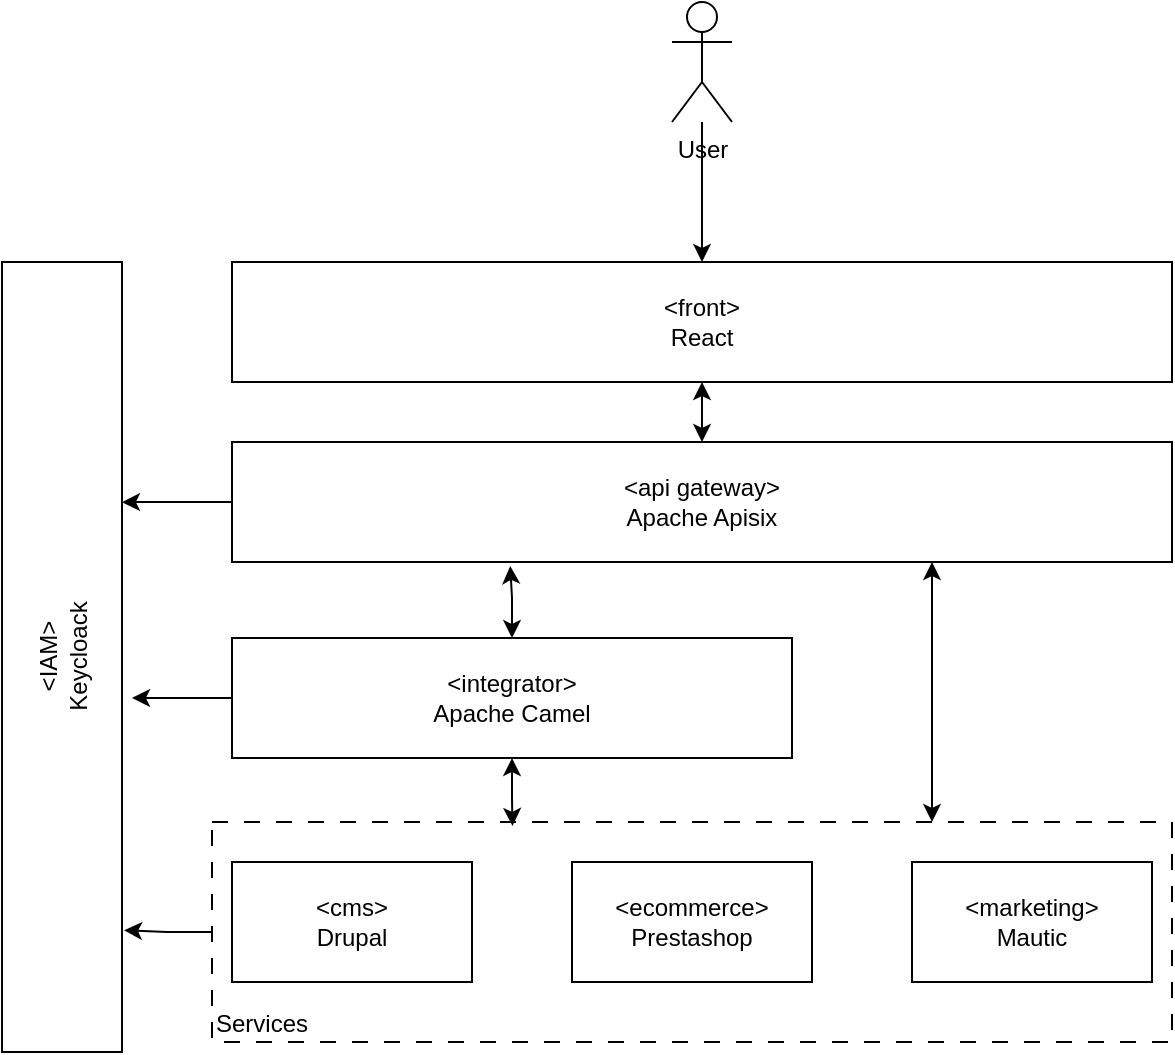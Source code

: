 <mxfile>
    <diagram name="Page-1" id="RNsy6MD_wa4XsIEnLjgW">
        <mxGraphModel dx="705" dy="330" grid="1" gridSize="10" guides="1" tooltips="1" connect="1" arrows="1" fold="1" page="1" pageScale="1" pageWidth="1654" pageHeight="1169" math="0" shadow="0">
            <root>
                <mxCell id="0"/>
                <mxCell id="1" parent="0"/>
                <mxCell id="3GARg9OZ9SZcJMrhQWg2-7" value="Services" style="rounded=0;whiteSpace=wrap;html=1;dashed=1;dashPattern=8 8;align=left;verticalAlign=bottom;" parent="1" vertex="1">
                    <mxGeometry x="290" y="610" width="480" height="110" as="geometry"/>
                </mxCell>
                <mxCell id="3GARg9OZ9SZcJMrhQWg2-2" value="&amp;lt;cms&amp;gt;&lt;br&gt;Drupal" style="rounded=0;whiteSpace=wrap;html=1;" parent="1" vertex="1">
                    <mxGeometry x="300" y="630" width="120" height="60" as="geometry"/>
                </mxCell>
                <mxCell id="3GARg9OZ9SZcJMrhQWg2-3" value="&amp;lt;ecommerce&amp;gt;&lt;br&gt;Prestashop" style="rounded=0;whiteSpace=wrap;html=1;" parent="1" vertex="1">
                    <mxGeometry x="470" y="630" width="120" height="60" as="geometry"/>
                </mxCell>
                <mxCell id="3GARg9OZ9SZcJMrhQWg2-5" value="&amp;lt;marketing&amp;gt;&lt;br&gt;Mautic" style="rounded=0;whiteSpace=wrap;html=1;" parent="1" vertex="1">
                    <mxGeometry x="640" y="630" width="120" height="60" as="geometry"/>
                </mxCell>
                <mxCell id="3GARg9OZ9SZcJMrhQWg2-12" value="" style="edgeStyle=orthogonalEdgeStyle;rounded=0;orthogonalLoop=1;jettySize=auto;html=1;startArrow=classic;startFill=1;" parent="1" source="3GARg9OZ9SZcJMrhQWg2-6" target="3GARg9OZ9SZcJMrhQWg2-7" edge="1">
                    <mxGeometry relative="1" as="geometry">
                        <Array as="points">
                            <mxPoint x="650" y="570"/>
                            <mxPoint x="650" y="570"/>
                        </Array>
                    </mxGeometry>
                </mxCell>
                <mxCell id="3GARg9OZ9SZcJMrhQWg2-6" value="&amp;lt;api gateway&amp;gt;&lt;br&gt;Apache Apisix" style="rounded=0;whiteSpace=wrap;html=1;" parent="1" vertex="1">
                    <mxGeometry x="300" y="420" width="470" height="60" as="geometry"/>
                </mxCell>
                <mxCell id="3GARg9OZ9SZcJMrhQWg2-8" value="&amp;lt;IAM&amp;gt;&lt;br&gt;Keycloack" style="rounded=0;whiteSpace=wrap;html=1;rotation=-90;" parent="1" vertex="1">
                    <mxGeometry x="17.5" y="497.5" width="395" height="60" as="geometry"/>
                </mxCell>
                <mxCell id="dWw5zkkJfIuGxFYLn_9A-6" style="edgeStyle=orthogonalEdgeStyle;rounded=0;orthogonalLoop=1;jettySize=auto;html=1;" parent="1" source="3GARg9OZ9SZcJMrhQWg2-9" edge="1">
                    <mxGeometry relative="1" as="geometry">
                        <mxPoint x="250" y="548" as="targetPoint"/>
                    </mxGeometry>
                </mxCell>
                <mxCell id="3GARg9OZ9SZcJMrhQWg2-9" value="&amp;lt;integrator&amp;gt;&lt;br&gt;Apache Camel" style="rounded=0;whiteSpace=wrap;html=1;" parent="1" vertex="1">
                    <mxGeometry x="300" y="518" width="280" height="60" as="geometry"/>
                </mxCell>
                <mxCell id="3GARg9OZ9SZcJMrhQWg2-11" value="" style="edgeStyle=orthogonalEdgeStyle;rounded=0;orthogonalLoop=1;jettySize=auto;html=1;startArrow=classic;startFill=1;" parent="1" source="3GARg9OZ9SZcJMrhQWg2-10" target="3GARg9OZ9SZcJMrhQWg2-6" edge="1">
                    <mxGeometry relative="1" as="geometry"/>
                </mxCell>
                <mxCell id="3GARg9OZ9SZcJMrhQWg2-10" value="&amp;lt;front&amp;gt;&lt;br&gt;React" style="rounded=0;whiteSpace=wrap;html=1;" parent="1" vertex="1">
                    <mxGeometry x="300" y="330" width="470" height="60" as="geometry"/>
                </mxCell>
                <mxCell id="3GARg9OZ9SZcJMrhQWg2-23" style="edgeStyle=orthogonalEdgeStyle;rounded=0;orthogonalLoop=1;jettySize=auto;html=1;" parent="1" source="3GARg9OZ9SZcJMrhQWg2-22" target="3GARg9OZ9SZcJMrhQWg2-10" edge="1">
                    <mxGeometry relative="1" as="geometry"/>
                </mxCell>
                <mxCell id="3GARg9OZ9SZcJMrhQWg2-22" value="User" style="shape=umlActor;verticalLabelPosition=bottom;verticalAlign=top;html=1;outlineConnect=0;" parent="1" vertex="1">
                    <mxGeometry x="520" y="200" width="30" height="60" as="geometry"/>
                </mxCell>
                <mxCell id="dWw5zkkJfIuGxFYLn_9A-2" style="edgeStyle=orthogonalEdgeStyle;rounded=0;orthogonalLoop=1;jettySize=auto;html=1;entryX=0.313;entryY=0.018;entryDx=0;entryDy=0;entryPerimeter=0;startArrow=classic;startFill=1;" parent="1" source="3GARg9OZ9SZcJMrhQWg2-9" target="3GARg9OZ9SZcJMrhQWg2-7" edge="1">
                    <mxGeometry relative="1" as="geometry"/>
                </mxCell>
                <mxCell id="dWw5zkkJfIuGxFYLn_9A-3" style="edgeStyle=orthogonalEdgeStyle;rounded=0;orthogonalLoop=1;jettySize=auto;html=1;entryX=0.296;entryY=1.033;entryDx=0;entryDy=0;entryPerimeter=0;startArrow=classic;startFill=1;" parent="1" source="3GARg9OZ9SZcJMrhQWg2-9" target="3GARg9OZ9SZcJMrhQWg2-6" edge="1">
                    <mxGeometry relative="1" as="geometry"/>
                </mxCell>
                <mxCell id="dWw5zkkJfIuGxFYLn_9A-7" style="edgeStyle=orthogonalEdgeStyle;rounded=0;orthogonalLoop=1;jettySize=auto;html=1;entryX=0.696;entryY=1;entryDx=0;entryDy=0;entryPerimeter=0;" parent="1" source="3GARg9OZ9SZcJMrhQWg2-6" target="3GARg9OZ9SZcJMrhQWg2-8" edge="1">
                    <mxGeometry relative="1" as="geometry"/>
                </mxCell>
                <mxCell id="dWw5zkkJfIuGxFYLn_9A-8" style="edgeStyle=orthogonalEdgeStyle;rounded=0;orthogonalLoop=1;jettySize=auto;html=1;entryX=0.154;entryY=1.017;entryDx=0;entryDy=0;entryPerimeter=0;" parent="1" source="3GARg9OZ9SZcJMrhQWg2-7" target="3GARg9OZ9SZcJMrhQWg2-8" edge="1">
                    <mxGeometry relative="1" as="geometry"/>
                </mxCell>
            </root>
        </mxGraphModel>
    </diagram>
</mxfile>